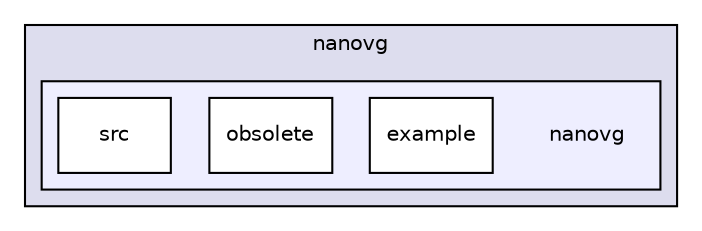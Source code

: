 digraph "nanovg/nanovg" {
  compound=true
  node [ fontsize="10", fontname="Helvetica"];
  edge [ labelfontsize="10", labelfontname="Helvetica"];
  subgraph clusterdir_14b15635bfc2b468521e912e300a0821 {
    graph [ bgcolor="#ddddee", pencolor="black", label="nanovg" fontname="Helvetica", fontsize="10", URL="dir_14b15635bfc2b468521e912e300a0821.html"]
  subgraph clusterdir_2b41848336d2d5ce61d5005eea9267ee {
    graph [ bgcolor="#eeeeff", pencolor="black", label="" URL="dir_2b41848336d2d5ce61d5005eea9267ee.html"];
    dir_2b41848336d2d5ce61d5005eea9267ee [shape=plaintext label="nanovg"];
    dir_562bfcffdecf0f835f1e6d544f52dbae [shape=box label="example" color="black" fillcolor="white" style="filled" URL="dir_562bfcffdecf0f835f1e6d544f52dbae.html"];
    dir_1f84a2570ac9fd202566b048111f1548 [shape=box label="obsolete" color="black" fillcolor="white" style="filled" URL="dir_1f84a2570ac9fd202566b048111f1548.html"];
    dir_31ad4b4218f1bb4f90770af429bdb658 [shape=box label="src" color="black" fillcolor="white" style="filled" URL="dir_31ad4b4218f1bb4f90770af429bdb658.html"];
  }
  }
}
